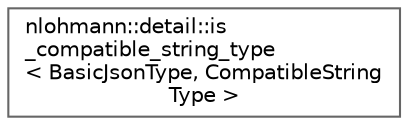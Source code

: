 digraph "Graphical Class Hierarchy"
{
 // LATEX_PDF_SIZE
  bgcolor="transparent";
  edge [fontname=Helvetica,fontsize=10,labelfontname=Helvetica,labelfontsize=10];
  node [fontname=Helvetica,fontsize=10,shape=box,height=0.2,width=0.4];
  rankdir="LR";
  Node0 [id="Node000000",label="nlohmann::detail::is\l_compatible_string_type\l\< BasicJsonType, CompatibleString\lType \>",height=0.2,width=0.4,color="grey40", fillcolor="white", style="filled",URL="$structnlohmann_1_1detail_1_1is__compatible__string__type.html",tooltip=" "];
}

